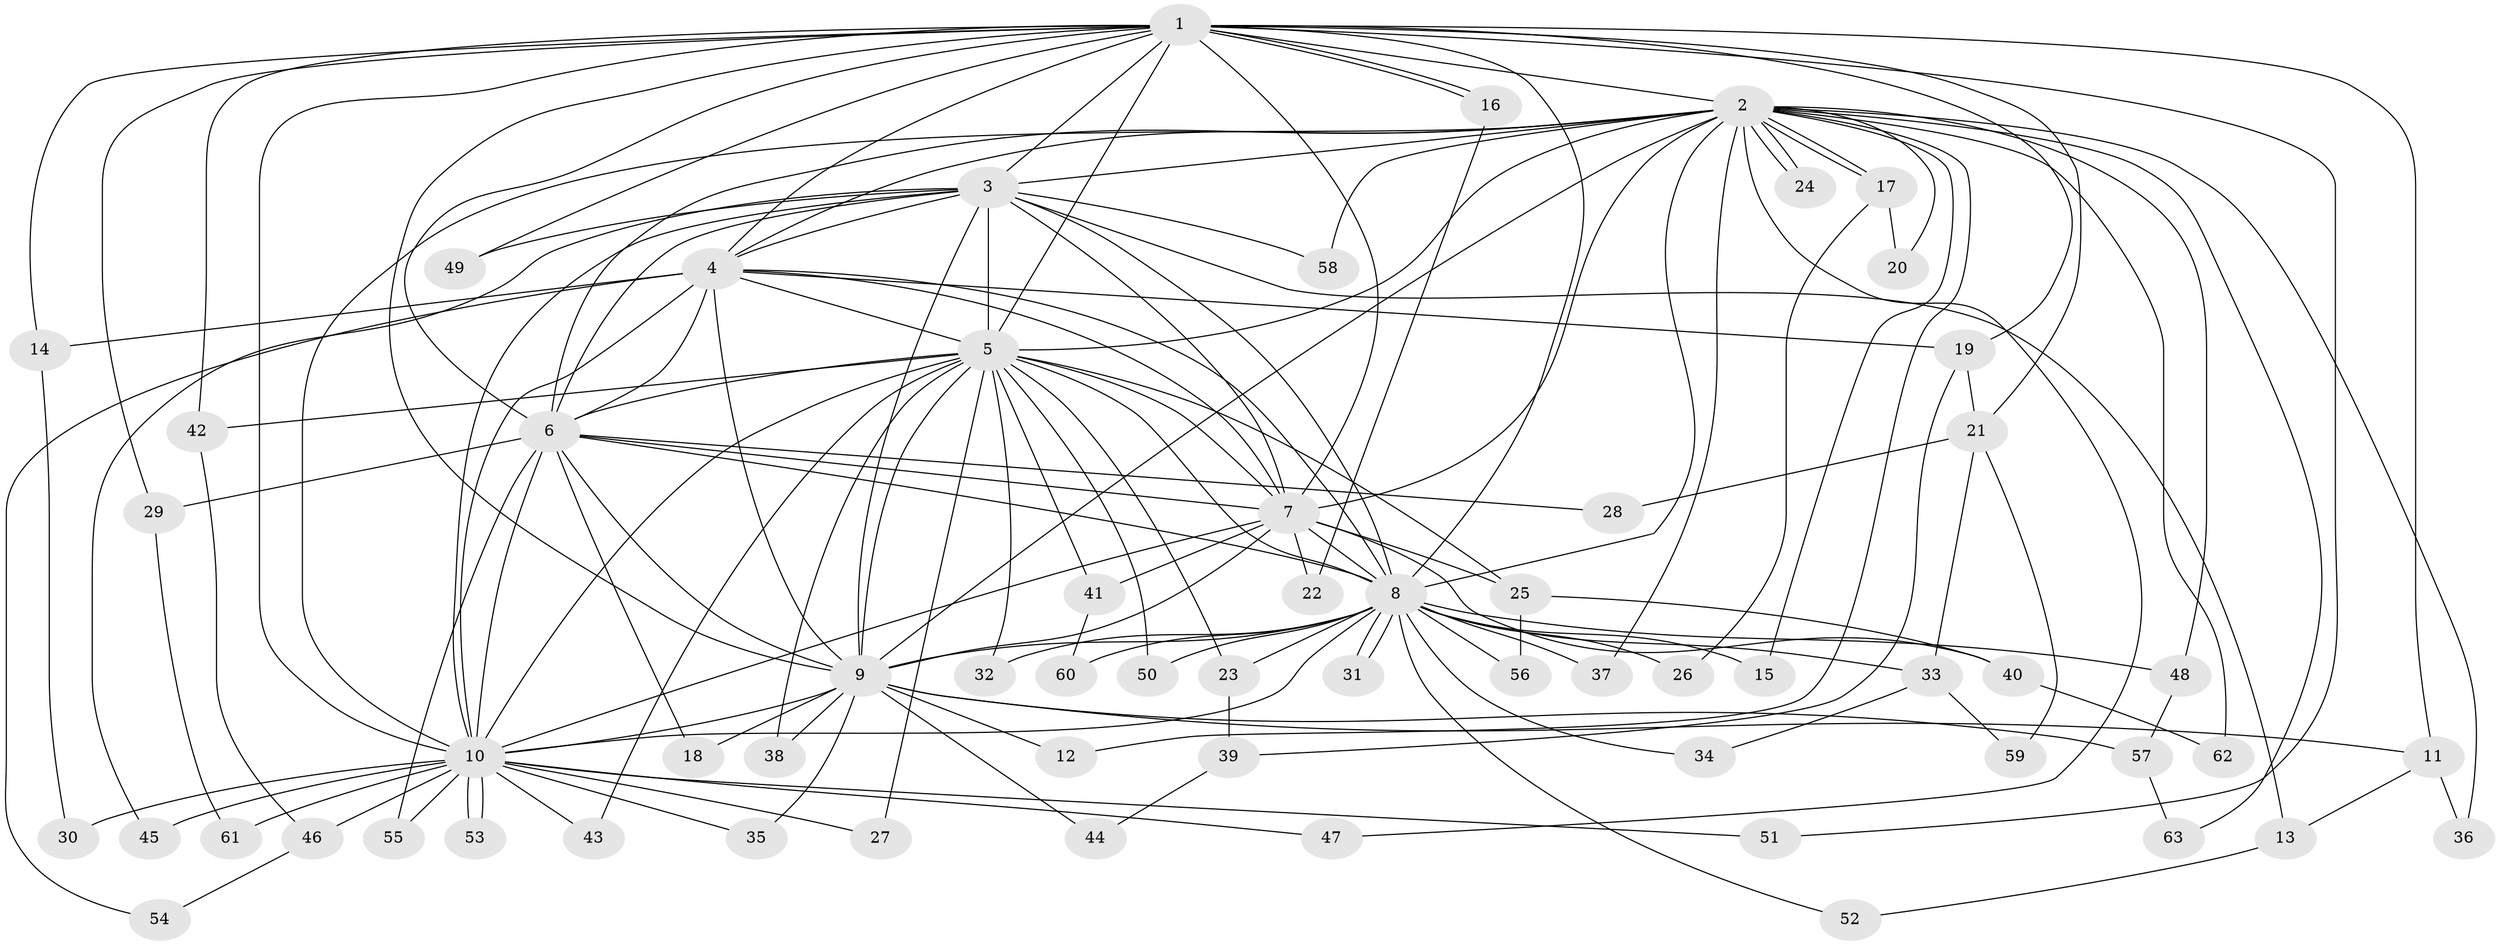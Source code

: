// Generated by graph-tools (version 1.1) at 2025/34/03/09/25 02:34:47]
// undirected, 63 vertices, 151 edges
graph export_dot {
graph [start="1"]
  node [color=gray90,style=filled];
  1;
  2;
  3;
  4;
  5;
  6;
  7;
  8;
  9;
  10;
  11;
  12;
  13;
  14;
  15;
  16;
  17;
  18;
  19;
  20;
  21;
  22;
  23;
  24;
  25;
  26;
  27;
  28;
  29;
  30;
  31;
  32;
  33;
  34;
  35;
  36;
  37;
  38;
  39;
  40;
  41;
  42;
  43;
  44;
  45;
  46;
  47;
  48;
  49;
  50;
  51;
  52;
  53;
  54;
  55;
  56;
  57;
  58;
  59;
  60;
  61;
  62;
  63;
  1 -- 2;
  1 -- 3;
  1 -- 4;
  1 -- 5;
  1 -- 6;
  1 -- 7;
  1 -- 8;
  1 -- 9;
  1 -- 10;
  1 -- 11;
  1 -- 14;
  1 -- 16;
  1 -- 16;
  1 -- 19;
  1 -- 21;
  1 -- 29;
  1 -- 42;
  1 -- 49;
  1 -- 51;
  2 -- 3;
  2 -- 4;
  2 -- 5;
  2 -- 6;
  2 -- 7;
  2 -- 8;
  2 -- 9;
  2 -- 10;
  2 -- 12;
  2 -- 15;
  2 -- 17;
  2 -- 17;
  2 -- 20;
  2 -- 24;
  2 -- 24;
  2 -- 36;
  2 -- 37;
  2 -- 47;
  2 -- 48;
  2 -- 58;
  2 -- 62;
  2 -- 63;
  3 -- 4;
  3 -- 5;
  3 -- 6;
  3 -- 7;
  3 -- 8;
  3 -- 9;
  3 -- 10;
  3 -- 13;
  3 -- 45;
  3 -- 49;
  3 -- 58;
  4 -- 5;
  4 -- 6;
  4 -- 7;
  4 -- 8;
  4 -- 9;
  4 -- 10;
  4 -- 14;
  4 -- 19;
  4 -- 54;
  5 -- 6;
  5 -- 7;
  5 -- 8;
  5 -- 9;
  5 -- 10;
  5 -- 23;
  5 -- 25;
  5 -- 27;
  5 -- 32;
  5 -- 38;
  5 -- 41;
  5 -- 42;
  5 -- 43;
  5 -- 50;
  6 -- 7;
  6 -- 8;
  6 -- 9;
  6 -- 10;
  6 -- 18;
  6 -- 28;
  6 -- 29;
  6 -- 55;
  7 -- 8;
  7 -- 9;
  7 -- 10;
  7 -- 22;
  7 -- 25;
  7 -- 40;
  7 -- 41;
  8 -- 9;
  8 -- 10;
  8 -- 15;
  8 -- 23;
  8 -- 26;
  8 -- 31;
  8 -- 31;
  8 -- 32;
  8 -- 33;
  8 -- 34;
  8 -- 37;
  8 -- 48;
  8 -- 50;
  8 -- 52;
  8 -- 56;
  8 -- 60;
  9 -- 10;
  9 -- 11;
  9 -- 12;
  9 -- 18;
  9 -- 35;
  9 -- 38;
  9 -- 44;
  9 -- 57;
  10 -- 27;
  10 -- 30;
  10 -- 35;
  10 -- 43;
  10 -- 45;
  10 -- 46;
  10 -- 47;
  10 -- 51;
  10 -- 53;
  10 -- 53;
  10 -- 55;
  10 -- 61;
  11 -- 13;
  11 -- 36;
  13 -- 52;
  14 -- 30;
  16 -- 22;
  17 -- 20;
  17 -- 26;
  19 -- 21;
  19 -- 39;
  21 -- 28;
  21 -- 33;
  21 -- 59;
  23 -- 39;
  25 -- 40;
  25 -- 56;
  29 -- 61;
  33 -- 34;
  33 -- 59;
  39 -- 44;
  40 -- 62;
  41 -- 60;
  42 -- 46;
  46 -- 54;
  48 -- 57;
  57 -- 63;
}
